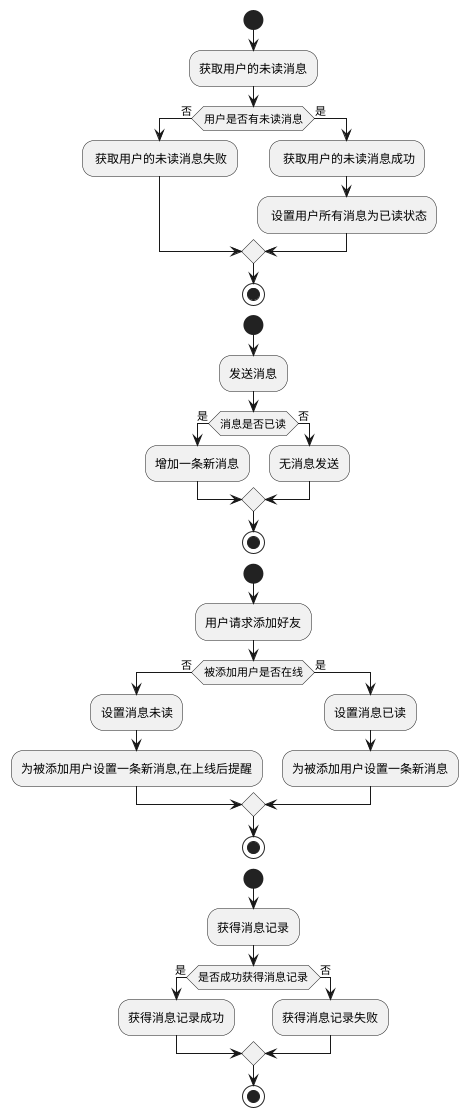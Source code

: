 [@startuml
'https://plantuml.com/activity-diagram-beta

start
:获取用户的未读消息;
if (用户是否有未读消息) then (否)
: 获取用户的未读消息失败;
    else (是)
    : 获取用户的未读消息成功;
    : 设置用户所有消息为已读状态;
endif
stop

start
:发送消息;
if(消息是否已读) then (是)
    :增加一条新消息;
    else(否)
    :无消息发送;
endif
stop

start
:用户请求添加好友;
if(被添加用户是否在线)then(否)
    :设置消息未读;
    :为被添加用户设置一条新消息,在上线后提醒;
    else(是)
    :设置消息已读;
    :为被添加用户设置一条新消息;
endif
stop

start
:获得消息记录;
if(是否成功获得消息记录) then (是)
    :获得消息记录成功;
    else(否)
    :获得消息记录失败;
endif
stop
@enduml
]